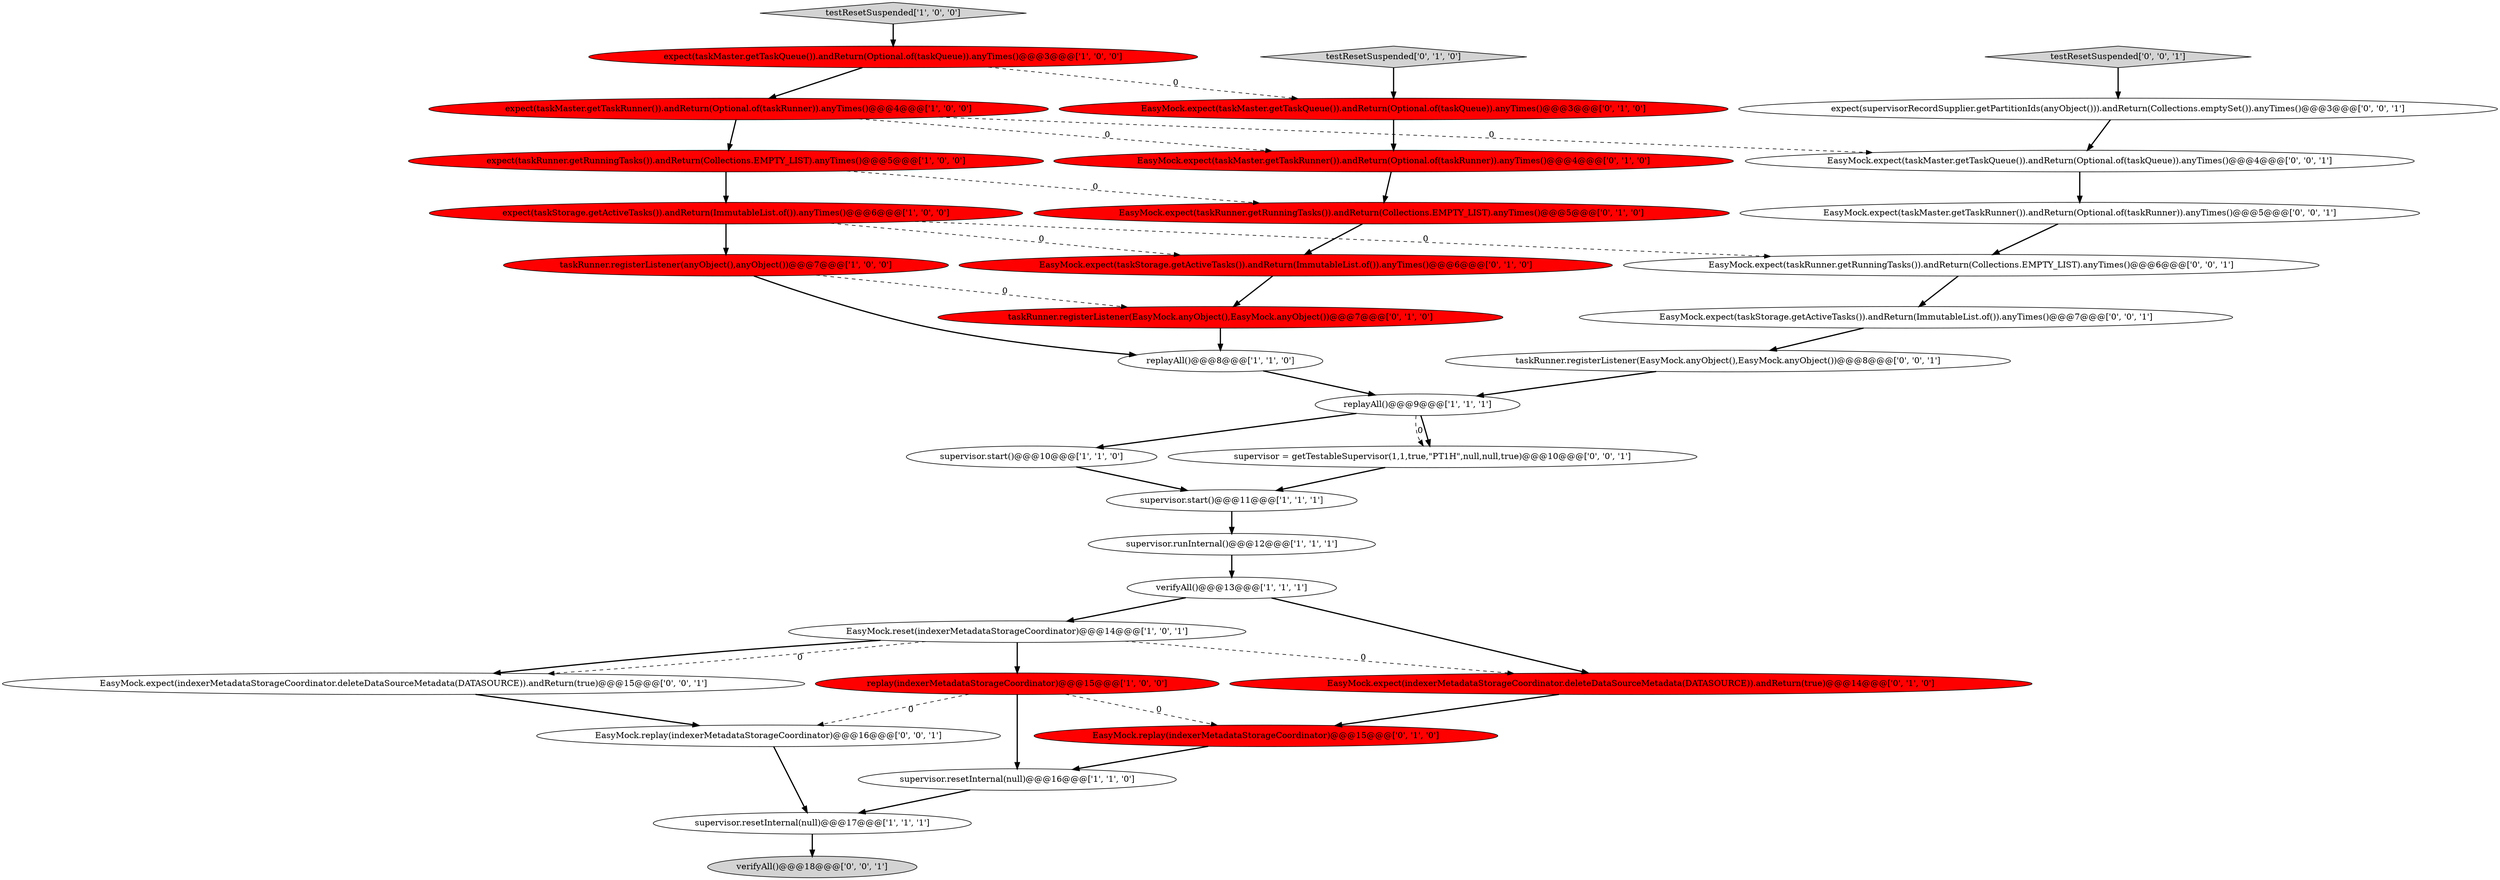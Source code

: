 digraph {
11 [style = filled, label = "expect(taskMaster.getTaskQueue()).andReturn(Optional.of(taskQueue)).anyTimes()@@@3@@@['1', '0', '0']", fillcolor = red, shape = ellipse image = "AAA1AAABBB1BBB"];
32 [style = filled, label = "taskRunner.registerListener(EasyMock.anyObject(),EasyMock.anyObject())@@@8@@@['0', '0', '1']", fillcolor = white, shape = ellipse image = "AAA0AAABBB3BBB"];
22 [style = filled, label = "EasyMock.expect(taskMaster.getTaskQueue()).andReturn(Optional.of(taskQueue)).anyTimes()@@@3@@@['0', '1', '0']", fillcolor = red, shape = ellipse image = "AAA1AAABBB2BBB"];
2 [style = filled, label = "supervisor.runInternal()@@@12@@@['1', '1', '1']", fillcolor = white, shape = ellipse image = "AAA0AAABBB1BBB"];
12 [style = filled, label = "expect(taskStorage.getActiveTasks()).andReturn(ImmutableList.of()).anyTimes()@@@6@@@['1', '0', '0']", fillcolor = red, shape = ellipse image = "AAA1AAABBB1BBB"];
14 [style = filled, label = "supervisor.start()@@@10@@@['1', '1', '0']", fillcolor = white, shape = ellipse image = "AAA0AAABBB1BBB"];
3 [style = filled, label = "replayAll()@@@8@@@['1', '1', '0']", fillcolor = white, shape = ellipse image = "AAA0AAABBB1BBB"];
16 [style = filled, label = "EasyMock.expect(indexerMetadataStorageCoordinator.deleteDataSourceMetadata(DATASOURCE)).andReturn(true)@@@14@@@['0', '1', '0']", fillcolor = red, shape = ellipse image = "AAA1AAABBB2BBB"];
29 [style = filled, label = "verifyAll()@@@18@@@['0', '0', '1']", fillcolor = lightgray, shape = ellipse image = "AAA0AAABBB3BBB"];
5 [style = filled, label = "supervisor.resetInternal(null)@@@16@@@['1', '1', '0']", fillcolor = white, shape = ellipse image = "AAA0AAABBB1BBB"];
20 [style = filled, label = "EasyMock.expect(taskStorage.getActiveTasks()).andReturn(ImmutableList.of()).anyTimes()@@@6@@@['0', '1', '0']", fillcolor = red, shape = ellipse image = "AAA1AAABBB2BBB"];
13 [style = filled, label = "replayAll()@@@9@@@['1', '1', '1']", fillcolor = white, shape = ellipse image = "AAA0AAABBB1BBB"];
8 [style = filled, label = "expect(taskRunner.getRunningTasks()).andReturn(Collections.EMPTY_LIST).anyTimes()@@@5@@@['1', '0', '0']", fillcolor = red, shape = ellipse image = "AAA1AAABBB1BBB"];
31 [style = filled, label = "expect(supervisorRecordSupplier.getPartitionIds(anyObject())).andReturn(Collections.emptySet()).anyTimes()@@@3@@@['0', '0', '1']", fillcolor = white, shape = ellipse image = "AAA0AAABBB3BBB"];
19 [style = filled, label = "testResetSuspended['0', '1', '0']", fillcolor = lightgray, shape = diamond image = "AAA0AAABBB2BBB"];
6 [style = filled, label = "expect(taskMaster.getTaskRunner()).andReturn(Optional.of(taskRunner)).anyTimes()@@@4@@@['1', '0', '0']", fillcolor = red, shape = ellipse image = "AAA1AAABBB1BBB"];
10 [style = filled, label = "supervisor.start()@@@11@@@['1', '1', '1']", fillcolor = white, shape = ellipse image = "AAA0AAABBB1BBB"];
1 [style = filled, label = "replay(indexerMetadataStorageCoordinator)@@@15@@@['1', '0', '0']", fillcolor = red, shape = ellipse image = "AAA1AAABBB1BBB"];
26 [style = filled, label = "EasyMock.expect(taskMaster.getTaskQueue()).andReturn(Optional.of(taskQueue)).anyTimes()@@@4@@@['0', '0', '1']", fillcolor = white, shape = ellipse image = "AAA0AAABBB3BBB"];
17 [style = filled, label = "EasyMock.expect(taskMaster.getTaskRunner()).andReturn(Optional.of(taskRunner)).anyTimes()@@@4@@@['0', '1', '0']", fillcolor = red, shape = ellipse image = "AAA1AAABBB2BBB"];
33 [style = filled, label = "EasyMock.expect(taskMaster.getTaskRunner()).andReturn(Optional.of(taskRunner)).anyTimes()@@@5@@@['0', '0', '1']", fillcolor = white, shape = ellipse image = "AAA0AAABBB3BBB"];
24 [style = filled, label = "supervisor = getTestableSupervisor(1,1,true,\"PT1H\",null,null,true)@@@10@@@['0', '0', '1']", fillcolor = white, shape = ellipse image = "AAA0AAABBB3BBB"];
7 [style = filled, label = "testResetSuspended['1', '0', '0']", fillcolor = lightgray, shape = diamond image = "AAA0AAABBB1BBB"];
21 [style = filled, label = "taskRunner.registerListener(EasyMock.anyObject(),EasyMock.anyObject())@@@7@@@['0', '1', '0']", fillcolor = red, shape = ellipse image = "AAA1AAABBB2BBB"];
27 [style = filled, label = "EasyMock.replay(indexerMetadataStorageCoordinator)@@@16@@@['0', '0', '1']", fillcolor = white, shape = ellipse image = "AAA0AAABBB3BBB"];
18 [style = filled, label = "EasyMock.expect(taskRunner.getRunningTasks()).andReturn(Collections.EMPTY_LIST).anyTimes()@@@5@@@['0', '1', '0']", fillcolor = red, shape = ellipse image = "AAA1AAABBB2BBB"];
0 [style = filled, label = "verifyAll()@@@13@@@['1', '1', '1']", fillcolor = white, shape = ellipse image = "AAA0AAABBB1BBB"];
23 [style = filled, label = "EasyMock.replay(indexerMetadataStorageCoordinator)@@@15@@@['0', '1', '0']", fillcolor = red, shape = ellipse image = "AAA1AAABBB2BBB"];
15 [style = filled, label = "EasyMock.reset(indexerMetadataStorageCoordinator)@@@14@@@['1', '0', '1']", fillcolor = white, shape = ellipse image = "AAA0AAABBB1BBB"];
34 [style = filled, label = "EasyMock.expect(indexerMetadataStorageCoordinator.deleteDataSourceMetadata(DATASOURCE)).andReturn(true)@@@15@@@['0', '0', '1']", fillcolor = white, shape = ellipse image = "AAA0AAABBB3BBB"];
4 [style = filled, label = "supervisor.resetInternal(null)@@@17@@@['1', '1', '1']", fillcolor = white, shape = ellipse image = "AAA0AAABBB1BBB"];
25 [style = filled, label = "EasyMock.expect(taskStorage.getActiveTasks()).andReturn(ImmutableList.of()).anyTimes()@@@7@@@['0', '0', '1']", fillcolor = white, shape = ellipse image = "AAA0AAABBB3BBB"];
30 [style = filled, label = "EasyMock.expect(taskRunner.getRunningTasks()).andReturn(Collections.EMPTY_LIST).anyTimes()@@@6@@@['0', '0', '1']", fillcolor = white, shape = ellipse image = "AAA0AAABBB3BBB"];
28 [style = filled, label = "testResetSuspended['0', '0', '1']", fillcolor = lightgray, shape = diamond image = "AAA0AAABBB3BBB"];
9 [style = filled, label = "taskRunner.registerListener(anyObject(),anyObject())@@@7@@@['1', '0', '0']", fillcolor = red, shape = ellipse image = "AAA1AAABBB1BBB"];
1->5 [style = bold, label=""];
24->10 [style = bold, label=""];
0->16 [style = bold, label=""];
15->16 [style = dashed, label="0"];
7->11 [style = bold, label=""];
15->34 [style = dashed, label="0"];
13->24 [style = bold, label=""];
23->5 [style = bold, label=""];
12->20 [style = dashed, label="0"];
15->34 [style = bold, label=""];
1->27 [style = dashed, label="0"];
28->31 [style = bold, label=""];
11->6 [style = bold, label=""];
11->22 [style = dashed, label="0"];
25->32 [style = bold, label=""];
14->10 [style = bold, label=""];
30->25 [style = bold, label=""];
6->17 [style = dashed, label="0"];
4->29 [style = bold, label=""];
16->23 [style = bold, label=""];
12->30 [style = dashed, label="0"];
12->9 [style = bold, label=""];
0->15 [style = bold, label=""];
20->21 [style = bold, label=""];
18->20 [style = bold, label=""];
31->26 [style = bold, label=""];
27->4 [style = bold, label=""];
2->0 [style = bold, label=""];
13->24 [style = dashed, label="0"];
9->21 [style = dashed, label="0"];
6->26 [style = dashed, label="0"];
5->4 [style = bold, label=""];
6->8 [style = bold, label=""];
33->30 [style = bold, label=""];
3->13 [style = bold, label=""];
22->17 [style = bold, label=""];
9->3 [style = bold, label=""];
8->18 [style = dashed, label="0"];
10->2 [style = bold, label=""];
32->13 [style = bold, label=""];
26->33 [style = bold, label=""];
19->22 [style = bold, label=""];
13->14 [style = bold, label=""];
1->23 [style = dashed, label="0"];
8->12 [style = bold, label=""];
17->18 [style = bold, label=""];
21->3 [style = bold, label=""];
34->27 [style = bold, label=""];
15->1 [style = bold, label=""];
}
